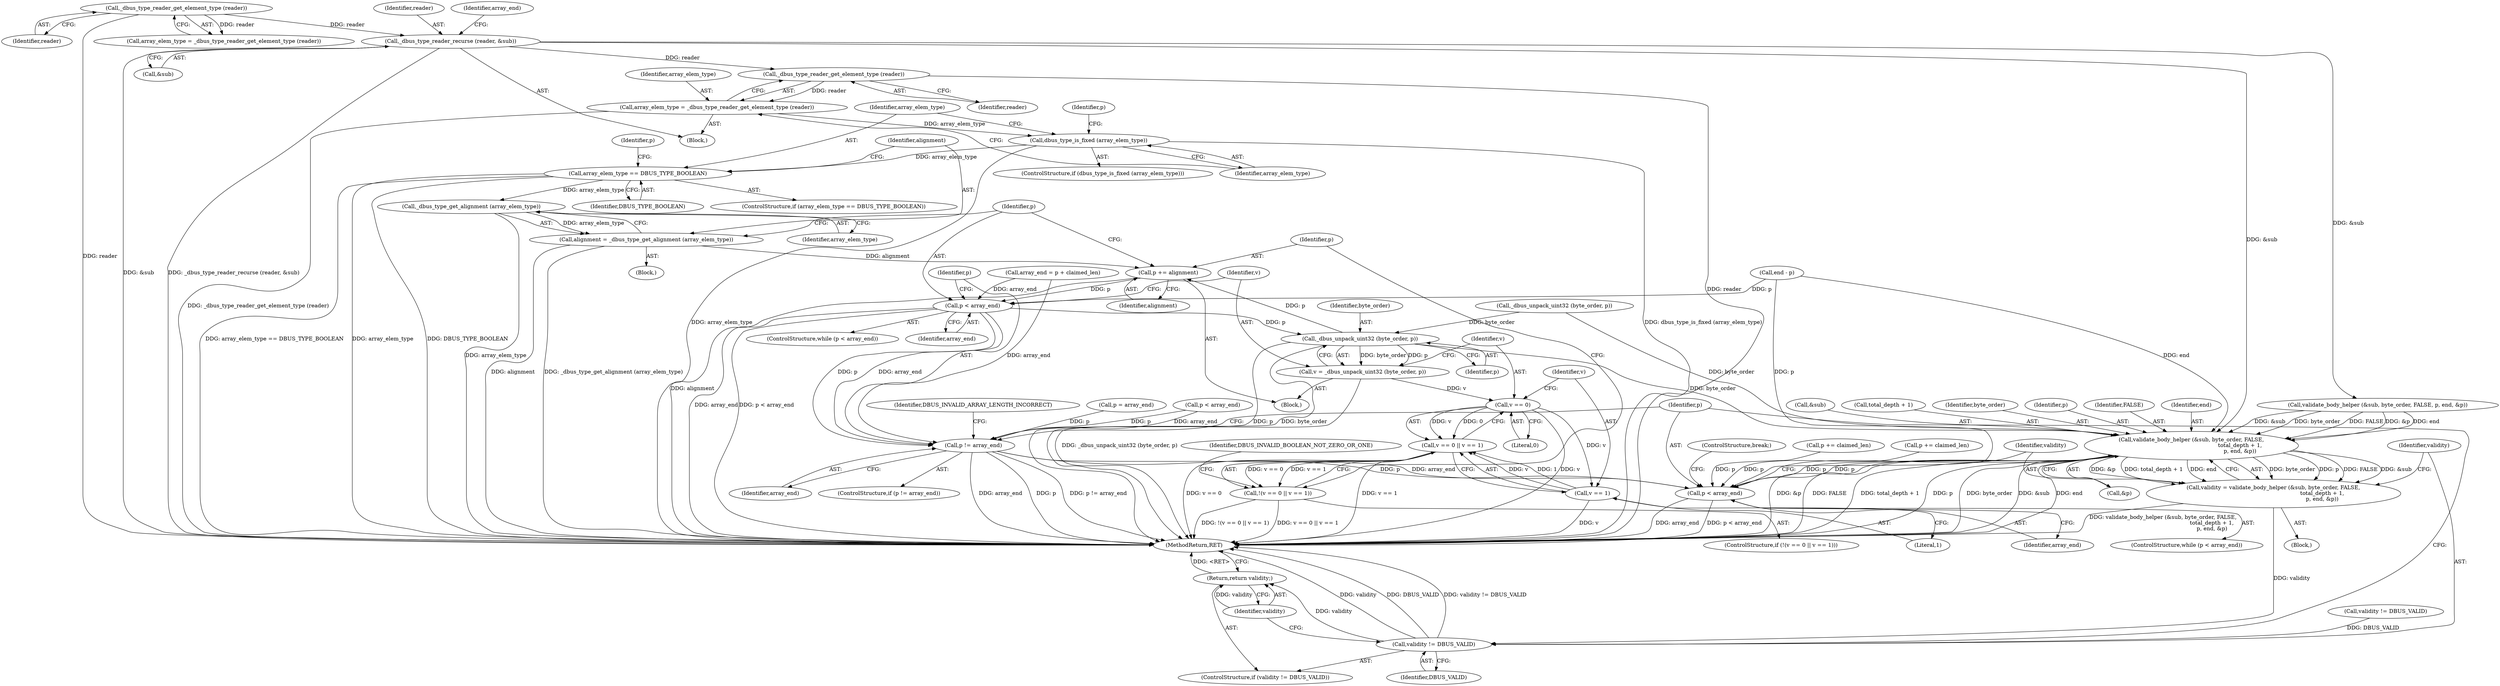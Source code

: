 digraph "0_dbus_7d65a3a6ed8815e34a99c680ac3869fde49dbbd4@API" {
"1000389" [label="(Call,_dbus_type_reader_get_element_type (reader))"];
"1000378" [label="(Call,_dbus_type_reader_recurse (reader, &sub))"];
"1000259" [label="(Call,_dbus_type_reader_get_element_type (reader))"];
"1000387" [label="(Call,array_elem_type = _dbus_type_reader_get_element_type (reader))"];
"1000392" [label="(Call,dbus_type_is_fixed (array_elem_type))"];
"1000396" [label="(Call,array_elem_type == DBUS_TYPE_BOOLEAN)"];
"1000403" [label="(Call,_dbus_type_get_alignment (array_elem_type))"];
"1000401" [label="(Call,alignment = _dbus_type_get_alignment (array_elem_type))"];
"1000426" [label="(Call,p += alignment)"];
"1000406" [label="(Call,p < array_end)"];
"1000412" [label="(Call,_dbus_unpack_uint32 (byte_order, p))"];
"1000410" [label="(Call,v = _dbus_unpack_uint32 (byte_order, p))"];
"1000418" [label="(Call,v == 0)"];
"1000417" [label="(Call,v == 0 || v == 1)"];
"1000416" [label="(Call,!(v == 0 || v == 1))"];
"1000421" [label="(Call,v == 1)"];
"1000472" [label="(Call,validate_body_helper (&sub, byte_order, FALSE,\n                                                         total_depth + 1,\n                                                         p, end, &p))"];
"1000466" [label="(Call,p < array_end)"];
"1000470" [label="(Call,validity = validate_body_helper (&sub, byte_order, FALSE,\n                                                         total_depth + 1,\n                                                         p, end, &p))"];
"1000485" [label="(Call,validity != DBUS_VALID)"];
"1000488" [label="(Return,return validity;)"];
"1000459" [label="(Call,p != array_end)"];
"1000467" [label="(Identifier,p)"];
"1000486" [label="(Identifier,validity)"];
"1000257" [label="(Call,array_elem_type = _dbus_type_reader_get_element_type (reader))"];
"1000422" [label="(Identifier,v)"];
"1000487" [label="(Identifier,DBUS_VALID)"];
"1000380" [label="(Call,&sub)"];
"1000468" [label="(Identifier,array_end)"];
"1000390" [label="(Identifier,reader)"];
"1000404" [label="(Identifier,array_elem_type)"];
"1000460" [label="(Identifier,p)"];
"1000402" [label="(Identifier,alignment)"];
"1000410" [label="(Call,v = _dbus_unpack_uint32 (byte_order, p))"];
"1000461" [label="(Identifier,array_end)"];
"1000470" [label="(Call,validity = validate_body_helper (&sub, byte_order, FALSE,\n                                                         total_depth + 1,\n                                                         p, end, &p))"];
"1000241" [label="(Call,_dbus_unpack_uint32 (byte_order, p))"];
"1000426" [label="(Call,p += alignment)"];
"1000463" [label="(Identifier,DBUS_INVALID_ARRAY_LENGTH_INCORRECT)"];
"1000431" [label="(Call,p = array_end)"];
"1000395" [label="(ControlStructure,if (array_elem_type == DBUS_TYPE_BOOLEAN))"];
"1000484" [label="(ControlStructure,if (validity != DBUS_VALID))"];
"1000379" [label="(Identifier,reader)"];
"1000401" [label="(Call,alignment = _dbus_type_get_alignment (array_elem_type))"];
"1000473" [label="(Call,&sub)"];
"1000367" [label="(Block,)"];
"1000398" [label="(Identifier,DBUS_TYPE_BOOLEAN)"];
"1000458" [label="(ControlStructure,if (p != array_end))"];
"1000414" [label="(Identifier,p)"];
"1000443" [label="(Call,validate_body_helper (&sub, byte_order, FALSE, p, end, &p))"];
"1000453" [label="(Call,validity != DBUS_VALID)"];
"1000432" [label="(Identifier,p)"];
"1000406" [label="(Call,p < array_end)"];
"1000477" [label="(Call,total_depth + 1)"];
"1000488" [label="(Return,return validity;)"];
"1000489" [label="(Identifier,validity)"];
"1000423" [label="(Literal,1)"];
"1000407" [label="(Identifier,p)"];
"1000428" [label="(Identifier,alignment)"];
"1000383" [label="(Identifier,array_end)"];
"1000438" [label="(Identifier,p)"];
"1000260" [label="(Identifier,reader)"];
"1000405" [label="(ControlStructure,while (p < array_end))"];
"1000378" [label="(Call,_dbus_type_reader_recurse (reader, &sub))"];
"1000425" [label="(Identifier,DBUS_INVALID_BOOLEAN_NOT_ZERO_OR_ONE)"];
"1000387" [label="(Call,array_elem_type = _dbus_type_reader_get_element_type (reader))"];
"1000482" [label="(Call,&p)"];
"1000437" [label="(Call,p < array_end)"];
"1000490" [label="(ControlStructure,break;)"];
"1000427" [label="(Identifier,p)"];
"1000475" [label="(Identifier,byte_order)"];
"1000485" [label="(Call,validity != DBUS_VALID)"];
"1000480" [label="(Identifier,p)"];
"1000465" [label="(ControlStructure,while (p < array_end))"];
"1000393" [label="(Identifier,array_elem_type)"];
"1000409" [label="(Block,)"];
"1000421" [label="(Call,v == 1)"];
"1000476" [label="(Identifier,FALSE)"];
"1000329" [label="(Call,p += claimed_len)"];
"1000408" [label="(Identifier,array_end)"];
"1000420" [label="(Literal,0)"];
"1000417" [label="(Call,v == 0 || v == 1)"];
"1000259" [label="(Call,_dbus_type_reader_get_element_type (reader))"];
"1000403" [label="(Call,_dbus_type_get_alignment (array_elem_type))"];
"1000389" [label="(Call,_dbus_type_reader_get_element_type (reader))"];
"1000392" [label="(Call,dbus_type_is_fixed (array_elem_type))"];
"1000481" [label="(Identifier,end)"];
"1000388" [label="(Identifier,array_elem_type)"];
"1000382" [label="(Call,array_end = p + claimed_len)"];
"1000413" [label="(Identifier,byte_order)"];
"1000355" [label="(Call,p += claimed_len)"];
"1000411" [label="(Identifier,v)"];
"1000416" [label="(Call,!(v == 0 || v == 1))"];
"1000466" [label="(Call,p < array_end)"];
"1000471" [label="(Identifier,validity)"];
"1000418" [label="(Call,v == 0)"];
"1000391" [label="(ControlStructure,if (dbus_type_is_fixed (array_elem_type)))"];
"1000419" [label="(Identifier,v)"];
"1000396" [label="(Call,array_elem_type == DBUS_TYPE_BOOLEAN)"];
"1000472" [label="(Call,validate_body_helper (&sub, byte_order, FALSE,\n                                                         total_depth + 1,\n                                                         p, end, &p))"];
"1000397" [label="(Identifier,array_elem_type)"];
"1000399" [label="(Block,)"];
"1000412" [label="(Call,_dbus_unpack_uint32 (byte_order, p))"];
"1000469" [label="(Block,)"];
"1000459" [label="(Call,p != array_end)"];
"1000415" [label="(ControlStructure,if (!(v == 0 || v == 1)))"];
"1000770" [label="(MethodReturn,RET)"];
"1000302" [label="(Call,end - p)"];
"1000389" -> "1000387"  [label="AST: "];
"1000389" -> "1000390"  [label="CFG: "];
"1000390" -> "1000389"  [label="AST: "];
"1000387" -> "1000389"  [label="CFG: "];
"1000389" -> "1000770"  [label="DDG: reader"];
"1000389" -> "1000387"  [label="DDG: reader"];
"1000378" -> "1000389"  [label="DDG: reader"];
"1000378" -> "1000367"  [label="AST: "];
"1000378" -> "1000380"  [label="CFG: "];
"1000379" -> "1000378"  [label="AST: "];
"1000380" -> "1000378"  [label="AST: "];
"1000383" -> "1000378"  [label="CFG: "];
"1000378" -> "1000770"  [label="DDG: &sub"];
"1000378" -> "1000770"  [label="DDG: _dbus_type_reader_recurse (reader, &sub)"];
"1000259" -> "1000378"  [label="DDG: reader"];
"1000378" -> "1000443"  [label="DDG: &sub"];
"1000378" -> "1000472"  [label="DDG: &sub"];
"1000259" -> "1000257"  [label="AST: "];
"1000259" -> "1000260"  [label="CFG: "];
"1000260" -> "1000259"  [label="AST: "];
"1000257" -> "1000259"  [label="CFG: "];
"1000259" -> "1000770"  [label="DDG: reader"];
"1000259" -> "1000257"  [label="DDG: reader"];
"1000387" -> "1000367"  [label="AST: "];
"1000388" -> "1000387"  [label="AST: "];
"1000393" -> "1000387"  [label="CFG: "];
"1000387" -> "1000770"  [label="DDG: _dbus_type_reader_get_element_type (reader)"];
"1000387" -> "1000392"  [label="DDG: array_elem_type"];
"1000392" -> "1000391"  [label="AST: "];
"1000392" -> "1000393"  [label="CFG: "];
"1000393" -> "1000392"  [label="AST: "];
"1000397" -> "1000392"  [label="CFG: "];
"1000438" -> "1000392"  [label="CFG: "];
"1000392" -> "1000770"  [label="DDG: dbus_type_is_fixed (array_elem_type)"];
"1000392" -> "1000770"  [label="DDG: array_elem_type"];
"1000392" -> "1000396"  [label="DDG: array_elem_type"];
"1000396" -> "1000395"  [label="AST: "];
"1000396" -> "1000398"  [label="CFG: "];
"1000397" -> "1000396"  [label="AST: "];
"1000398" -> "1000396"  [label="AST: "];
"1000402" -> "1000396"  [label="CFG: "];
"1000432" -> "1000396"  [label="CFG: "];
"1000396" -> "1000770"  [label="DDG: array_elem_type == DBUS_TYPE_BOOLEAN"];
"1000396" -> "1000770"  [label="DDG: array_elem_type"];
"1000396" -> "1000770"  [label="DDG: DBUS_TYPE_BOOLEAN"];
"1000396" -> "1000403"  [label="DDG: array_elem_type"];
"1000403" -> "1000401"  [label="AST: "];
"1000403" -> "1000404"  [label="CFG: "];
"1000404" -> "1000403"  [label="AST: "];
"1000401" -> "1000403"  [label="CFG: "];
"1000403" -> "1000770"  [label="DDG: array_elem_type"];
"1000403" -> "1000401"  [label="DDG: array_elem_type"];
"1000401" -> "1000399"  [label="AST: "];
"1000402" -> "1000401"  [label="AST: "];
"1000407" -> "1000401"  [label="CFG: "];
"1000401" -> "1000770"  [label="DDG: alignment"];
"1000401" -> "1000770"  [label="DDG: _dbus_type_get_alignment (array_elem_type)"];
"1000401" -> "1000426"  [label="DDG: alignment"];
"1000426" -> "1000409"  [label="AST: "];
"1000426" -> "1000428"  [label="CFG: "];
"1000427" -> "1000426"  [label="AST: "];
"1000428" -> "1000426"  [label="AST: "];
"1000407" -> "1000426"  [label="CFG: "];
"1000426" -> "1000770"  [label="DDG: alignment"];
"1000426" -> "1000406"  [label="DDG: p"];
"1000412" -> "1000426"  [label="DDG: p"];
"1000406" -> "1000405"  [label="AST: "];
"1000406" -> "1000408"  [label="CFG: "];
"1000407" -> "1000406"  [label="AST: "];
"1000408" -> "1000406"  [label="AST: "];
"1000411" -> "1000406"  [label="CFG: "];
"1000460" -> "1000406"  [label="CFG: "];
"1000406" -> "1000770"  [label="DDG: array_end"];
"1000406" -> "1000770"  [label="DDG: p < array_end"];
"1000302" -> "1000406"  [label="DDG: p"];
"1000382" -> "1000406"  [label="DDG: array_end"];
"1000406" -> "1000412"  [label="DDG: p"];
"1000406" -> "1000459"  [label="DDG: p"];
"1000406" -> "1000459"  [label="DDG: array_end"];
"1000412" -> "1000410"  [label="AST: "];
"1000412" -> "1000414"  [label="CFG: "];
"1000413" -> "1000412"  [label="AST: "];
"1000414" -> "1000412"  [label="AST: "];
"1000410" -> "1000412"  [label="CFG: "];
"1000412" -> "1000770"  [label="DDG: p"];
"1000412" -> "1000770"  [label="DDG: byte_order"];
"1000412" -> "1000410"  [label="DDG: byte_order"];
"1000412" -> "1000410"  [label="DDG: p"];
"1000241" -> "1000412"  [label="DDG: byte_order"];
"1000412" -> "1000472"  [label="DDG: byte_order"];
"1000410" -> "1000409"  [label="AST: "];
"1000411" -> "1000410"  [label="AST: "];
"1000419" -> "1000410"  [label="CFG: "];
"1000410" -> "1000770"  [label="DDG: _dbus_unpack_uint32 (byte_order, p)"];
"1000410" -> "1000418"  [label="DDG: v"];
"1000418" -> "1000417"  [label="AST: "];
"1000418" -> "1000420"  [label="CFG: "];
"1000419" -> "1000418"  [label="AST: "];
"1000420" -> "1000418"  [label="AST: "];
"1000422" -> "1000418"  [label="CFG: "];
"1000417" -> "1000418"  [label="CFG: "];
"1000418" -> "1000770"  [label="DDG: v"];
"1000418" -> "1000417"  [label="DDG: v"];
"1000418" -> "1000417"  [label="DDG: 0"];
"1000418" -> "1000421"  [label="DDG: v"];
"1000417" -> "1000416"  [label="AST: "];
"1000417" -> "1000421"  [label="CFG: "];
"1000421" -> "1000417"  [label="AST: "];
"1000416" -> "1000417"  [label="CFG: "];
"1000417" -> "1000770"  [label="DDG: v == 0"];
"1000417" -> "1000770"  [label="DDG: v == 1"];
"1000417" -> "1000416"  [label="DDG: v == 0"];
"1000417" -> "1000416"  [label="DDG: v == 1"];
"1000421" -> "1000417"  [label="DDG: v"];
"1000421" -> "1000417"  [label="DDG: 1"];
"1000416" -> "1000415"  [label="AST: "];
"1000425" -> "1000416"  [label="CFG: "];
"1000427" -> "1000416"  [label="CFG: "];
"1000416" -> "1000770"  [label="DDG: !(v == 0 || v == 1)"];
"1000416" -> "1000770"  [label="DDG: v == 0 || v == 1"];
"1000421" -> "1000423"  [label="CFG: "];
"1000422" -> "1000421"  [label="AST: "];
"1000423" -> "1000421"  [label="AST: "];
"1000421" -> "1000770"  [label="DDG: v"];
"1000472" -> "1000470"  [label="AST: "];
"1000472" -> "1000482"  [label="CFG: "];
"1000473" -> "1000472"  [label="AST: "];
"1000475" -> "1000472"  [label="AST: "];
"1000476" -> "1000472"  [label="AST: "];
"1000477" -> "1000472"  [label="AST: "];
"1000480" -> "1000472"  [label="AST: "];
"1000481" -> "1000472"  [label="AST: "];
"1000482" -> "1000472"  [label="AST: "];
"1000470" -> "1000472"  [label="CFG: "];
"1000472" -> "1000770"  [label="DDG: FALSE"];
"1000472" -> "1000770"  [label="DDG: total_depth + 1"];
"1000472" -> "1000770"  [label="DDG: p"];
"1000472" -> "1000770"  [label="DDG: byte_order"];
"1000472" -> "1000770"  [label="DDG: &sub"];
"1000472" -> "1000770"  [label="DDG: end"];
"1000472" -> "1000770"  [label="DDG: &p"];
"1000472" -> "1000466"  [label="DDG: p"];
"1000472" -> "1000470"  [label="DDG: byte_order"];
"1000472" -> "1000470"  [label="DDG: p"];
"1000472" -> "1000470"  [label="DDG: FALSE"];
"1000472" -> "1000470"  [label="DDG: &sub"];
"1000472" -> "1000470"  [label="DDG: &p"];
"1000472" -> "1000470"  [label="DDG: total_depth + 1"];
"1000472" -> "1000470"  [label="DDG: end"];
"1000443" -> "1000472"  [label="DDG: &sub"];
"1000443" -> "1000472"  [label="DDG: byte_order"];
"1000443" -> "1000472"  [label="DDG: FALSE"];
"1000443" -> "1000472"  [label="DDG: &p"];
"1000443" -> "1000472"  [label="DDG: end"];
"1000241" -> "1000472"  [label="DDG: byte_order"];
"1000466" -> "1000472"  [label="DDG: p"];
"1000302" -> "1000472"  [label="DDG: end"];
"1000466" -> "1000465"  [label="AST: "];
"1000466" -> "1000468"  [label="CFG: "];
"1000467" -> "1000466"  [label="AST: "];
"1000468" -> "1000466"  [label="AST: "];
"1000471" -> "1000466"  [label="CFG: "];
"1000490" -> "1000466"  [label="CFG: "];
"1000466" -> "1000770"  [label="DDG: array_end"];
"1000466" -> "1000770"  [label="DDG: p < array_end"];
"1000355" -> "1000466"  [label="DDG: p"];
"1000459" -> "1000466"  [label="DDG: p"];
"1000459" -> "1000466"  [label="DDG: array_end"];
"1000302" -> "1000466"  [label="DDG: p"];
"1000329" -> "1000466"  [label="DDG: p"];
"1000470" -> "1000469"  [label="AST: "];
"1000471" -> "1000470"  [label="AST: "];
"1000486" -> "1000470"  [label="CFG: "];
"1000470" -> "1000770"  [label="DDG: validate_body_helper (&sub, byte_order, FALSE,\n                                                         total_depth + 1,\n                                                         p, end, &p)"];
"1000470" -> "1000485"  [label="DDG: validity"];
"1000485" -> "1000484"  [label="AST: "];
"1000485" -> "1000487"  [label="CFG: "];
"1000486" -> "1000485"  [label="AST: "];
"1000487" -> "1000485"  [label="AST: "];
"1000467" -> "1000485"  [label="CFG: "];
"1000489" -> "1000485"  [label="CFG: "];
"1000485" -> "1000770"  [label="DDG: validity"];
"1000485" -> "1000770"  [label="DDG: DBUS_VALID"];
"1000485" -> "1000770"  [label="DDG: validity != DBUS_VALID"];
"1000453" -> "1000485"  [label="DDG: DBUS_VALID"];
"1000485" -> "1000488"  [label="DDG: validity"];
"1000488" -> "1000484"  [label="AST: "];
"1000488" -> "1000489"  [label="CFG: "];
"1000489" -> "1000488"  [label="AST: "];
"1000770" -> "1000488"  [label="CFG: "];
"1000488" -> "1000770"  [label="DDG: <RET>"];
"1000489" -> "1000488"  [label="DDG: validity"];
"1000459" -> "1000458"  [label="AST: "];
"1000459" -> "1000461"  [label="CFG: "];
"1000460" -> "1000459"  [label="AST: "];
"1000461" -> "1000459"  [label="AST: "];
"1000463" -> "1000459"  [label="CFG: "];
"1000467" -> "1000459"  [label="CFG: "];
"1000459" -> "1000770"  [label="DDG: array_end"];
"1000459" -> "1000770"  [label="DDG: p"];
"1000459" -> "1000770"  [label="DDG: p != array_end"];
"1000437" -> "1000459"  [label="DDG: p"];
"1000437" -> "1000459"  [label="DDG: array_end"];
"1000431" -> "1000459"  [label="DDG: p"];
"1000382" -> "1000459"  [label="DDG: array_end"];
}
